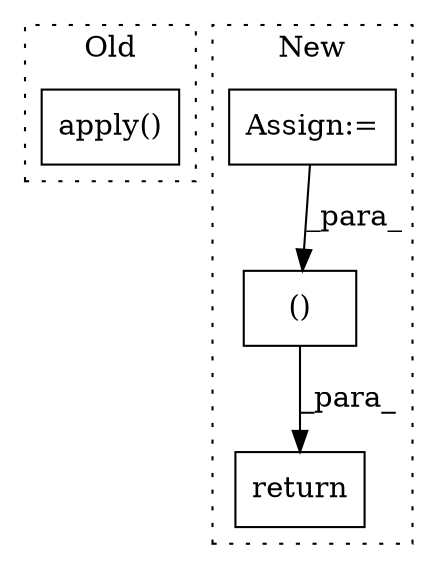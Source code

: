 digraph G {
subgraph cluster0 {
1 [label="apply()" a="75" s="8221,8243" l="18,75" shape="box"];
label = "Old";
style="dotted";
}
subgraph cluster1 {
2 [label="()" a="54" s="8920" l="22" shape="box"];
3 [label="Assign:=" a="68" s="8776" l="3" shape="box"];
4 [label="return" a="93" s="8861" l="7" shape="box"];
label = "New";
style="dotted";
}
2 -> 4 [label="_para_"];
3 -> 2 [label="_para_"];
}